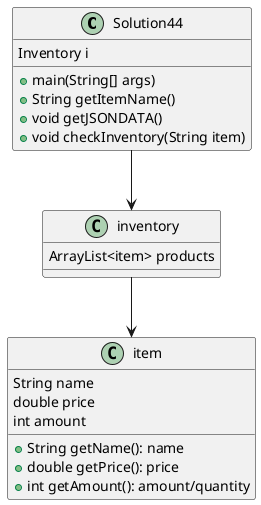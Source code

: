 @startuml
class Solution44 {
Inventory i

+main(String[] args)
+String getItemName()
+void getJSONDATA()
+void checkInventory(String item)
}

class item{
String name
double price
int amount

+String getName(): name
+double getPrice(): price
+int getAmount(): amount/quantity
}

class inventory{
ArrayList<item> products
}

inventory --> item
Solution44 --> inventory
@enduml